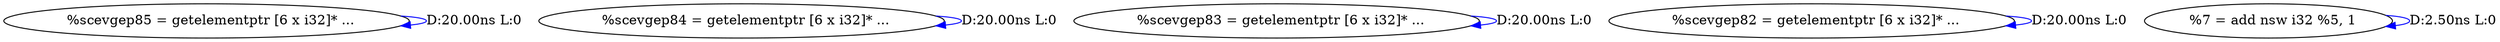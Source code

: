 digraph {
Node0x55e6214a5cd0[label="  %scevgep85 = getelementptr [6 x i32]* ..."];
Node0x55e6214a5cd0 -> Node0x55e6214a5cd0[label="D:20.00ns L:0",color=blue];
Node0x55e6214a5db0[label="  %scevgep84 = getelementptr [6 x i32]* ..."];
Node0x55e6214a5db0 -> Node0x55e6214a5db0[label="D:20.00ns L:0",color=blue];
Node0x55e6214a5e90[label="  %scevgep83 = getelementptr [6 x i32]* ..."];
Node0x55e6214a5e90 -> Node0x55e6214a5e90[label="D:20.00ns L:0",color=blue];
Node0x55e6214a5f70[label="  %scevgep82 = getelementptr [6 x i32]* ..."];
Node0x55e6214a5f70 -> Node0x55e6214a5f70[label="D:20.00ns L:0",color=blue];
Node0x55e6214a63d0[label="  %7 = add nsw i32 %5, 1"];
Node0x55e6214a63d0 -> Node0x55e6214a63d0[label="D:2.50ns L:0",color=blue];
}
